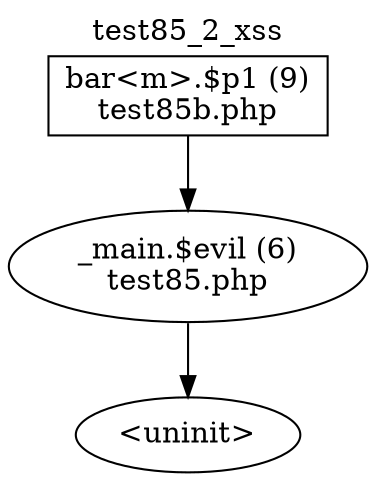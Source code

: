 digraph cfg {
  label="test85_2_xss";
  labelloc=t;
  n1 [shape=box, label="bar<m>.$p1 (9)\ntest85b.php"];
  n2 [shape=ellipse, label="_main.$evil (6)\ntest85.php"];
  n3 [shape=ellipse, label="<uninit>"];
  n1 -> n2;
  n2 -> n3;
}
